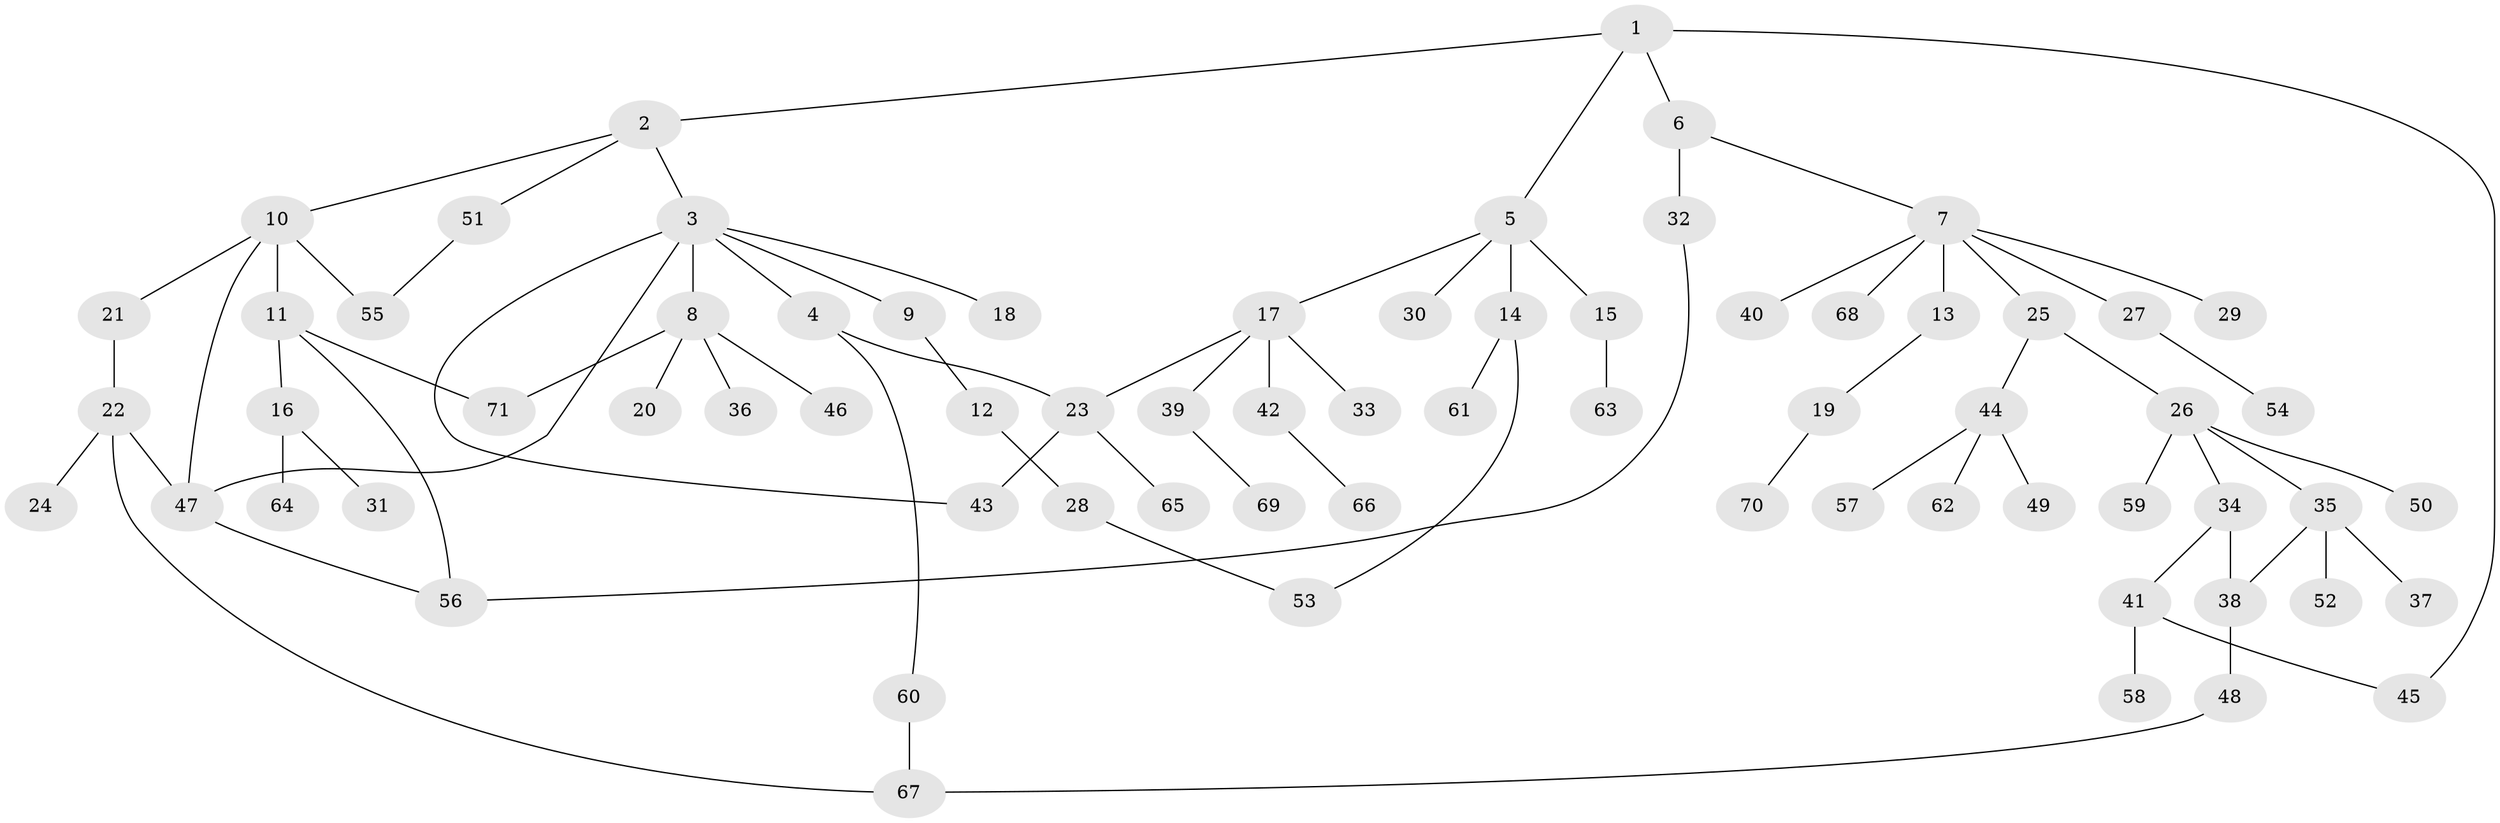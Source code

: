 // Generated by graph-tools (version 1.1) at 2025/49/03/09/25 03:49:26]
// undirected, 71 vertices, 83 edges
graph export_dot {
graph [start="1"]
  node [color=gray90,style=filled];
  1;
  2;
  3;
  4;
  5;
  6;
  7;
  8;
  9;
  10;
  11;
  12;
  13;
  14;
  15;
  16;
  17;
  18;
  19;
  20;
  21;
  22;
  23;
  24;
  25;
  26;
  27;
  28;
  29;
  30;
  31;
  32;
  33;
  34;
  35;
  36;
  37;
  38;
  39;
  40;
  41;
  42;
  43;
  44;
  45;
  46;
  47;
  48;
  49;
  50;
  51;
  52;
  53;
  54;
  55;
  56;
  57;
  58;
  59;
  60;
  61;
  62;
  63;
  64;
  65;
  66;
  67;
  68;
  69;
  70;
  71;
  1 -- 2;
  1 -- 5;
  1 -- 6;
  1 -- 45;
  2 -- 3;
  2 -- 10;
  2 -- 51;
  3 -- 4;
  3 -- 8;
  3 -- 9;
  3 -- 18;
  3 -- 43;
  3 -- 47;
  4 -- 23;
  4 -- 60;
  5 -- 14;
  5 -- 15;
  5 -- 17;
  5 -- 30;
  6 -- 7;
  6 -- 32;
  7 -- 13;
  7 -- 25;
  7 -- 27;
  7 -- 29;
  7 -- 40;
  7 -- 68;
  8 -- 20;
  8 -- 36;
  8 -- 46;
  8 -- 71;
  9 -- 12;
  10 -- 11;
  10 -- 21;
  10 -- 55;
  10 -- 47;
  11 -- 16;
  11 -- 56;
  11 -- 71;
  12 -- 28;
  13 -- 19;
  14 -- 61;
  14 -- 53;
  15 -- 63;
  16 -- 31;
  16 -- 64;
  17 -- 33;
  17 -- 39;
  17 -- 42;
  17 -- 23;
  19 -- 70;
  21 -- 22;
  22 -- 24;
  22 -- 47;
  22 -- 67;
  23 -- 43;
  23 -- 65;
  25 -- 26;
  25 -- 44;
  26 -- 34;
  26 -- 35;
  26 -- 50;
  26 -- 59;
  27 -- 54;
  28 -- 53;
  32 -- 56;
  34 -- 38;
  34 -- 41;
  35 -- 37;
  35 -- 52;
  35 -- 38;
  38 -- 48;
  39 -- 69;
  41 -- 45;
  41 -- 58;
  42 -- 66;
  44 -- 49;
  44 -- 57;
  44 -- 62;
  47 -- 56;
  48 -- 67;
  51 -- 55;
  60 -- 67;
}
